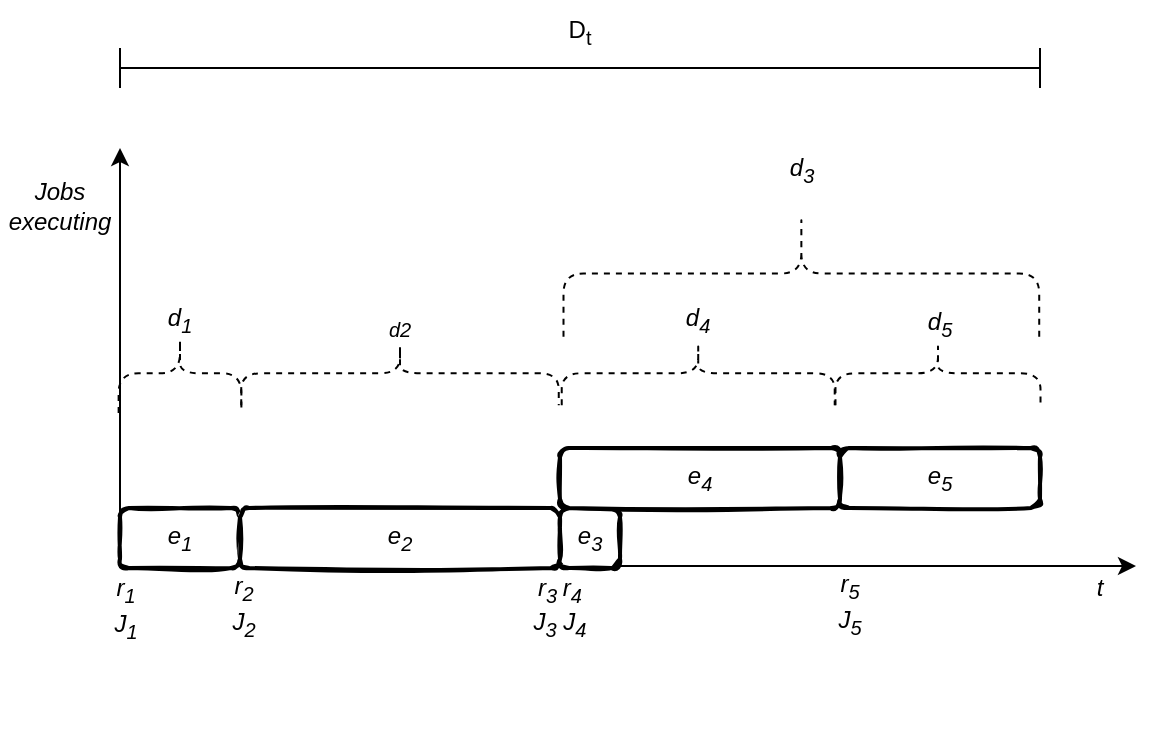 <mxfile version="17.1.3" type="github">
  <diagram id="WEfPkpSngBdoEiuaeqpp" name="Page-1">
    <mxGraphModel dx="782" dy="1589" grid="1" gridSize="10" guides="1" tooltips="1" connect="1" arrows="1" fold="1" page="1" pageScale="1" pageWidth="827" pageHeight="1169" math="0" shadow="0">
      <root>
        <mxCell id="0" />
        <mxCell id="1" parent="0" />
        <mxCell id="TlXfZ2SNmpPf8gCx45ni-1" value="" style="shape=crossbar;whiteSpace=wrap;html=1;rounded=1;" parent="1" vertex="1">
          <mxGeometry x="220" width="460" height="20" as="geometry" />
        </mxCell>
        <mxCell id="TlXfZ2SNmpPf8gCx45ni-2" value="e&lt;sub&gt;1&lt;/sub&gt;" style="rounded=1;whiteSpace=wrap;html=1;strokeWidth=2;fillWeight=4;hachureGap=8;hachureAngle=45;sketch=1;fontStyle=2" parent="1" vertex="1">
          <mxGeometry x="220" y="230" width="60" height="30" as="geometry" />
        </mxCell>
        <mxCell id="TlXfZ2SNmpPf8gCx45ni-3" value="e&lt;sub&gt;2&lt;/sub&gt;" style="rounded=1;whiteSpace=wrap;html=1;strokeWidth=2;fillWeight=4;hachureGap=8;hachureAngle=45;sketch=1;fontStyle=2" parent="1" vertex="1">
          <mxGeometry x="280" y="230" width="160" height="30" as="geometry" />
        </mxCell>
        <mxCell id="TlXfZ2SNmpPf8gCx45ni-4" value="e&lt;sub&gt;3&lt;/sub&gt;" style="rounded=1;whiteSpace=wrap;html=1;strokeWidth=2;fillWeight=4;hachureGap=8;hachureAngle=45;sketch=1;fontStyle=2" parent="1" vertex="1">
          <mxGeometry x="440" y="230" width="30" height="30" as="geometry" />
        </mxCell>
        <mxCell id="TlXfZ2SNmpPf8gCx45ni-5" value="e&lt;sub&gt;4&lt;/sub&gt;" style="rounded=1;whiteSpace=wrap;html=1;strokeWidth=2;fillWeight=4;hachureGap=8;hachureAngle=45;sketch=1;fontStyle=2" parent="1" vertex="1">
          <mxGeometry x="440" y="200" width="140" height="30" as="geometry" />
        </mxCell>
        <mxCell id="TlXfZ2SNmpPf8gCx45ni-6" value="e&lt;sub&gt;5&lt;/sub&gt;" style="rounded=1;whiteSpace=wrap;html=1;strokeWidth=2;fillWeight=4;hachureGap=8;hachureAngle=45;sketch=1;fontStyle=2" parent="1" vertex="1">
          <mxGeometry x="580" y="200" width="100" height="30" as="geometry" />
        </mxCell>
        <mxCell id="TlXfZ2SNmpPf8gCx45ni-7" value="" style="line;strokeWidth=2;html=1;perimeter=backbonePerimeter;points=[];outlineConnect=0;gradientColor=#ffffff;strokeColor=none;" parent="1" vertex="1">
          <mxGeometry x="470" y="253" width="210" height="10" as="geometry" />
        </mxCell>
        <mxCell id="TlXfZ2SNmpPf8gCx45ni-9" value="r&lt;sub&gt;1&lt;br&gt;&lt;/sub&gt;J&lt;sub&gt;1&lt;/sub&gt;" style="text;html=1;strokeColor=none;fillColor=none;align=center;verticalAlign=middle;whiteSpace=wrap;rounded=0;fontStyle=2" parent="1" vertex="1">
          <mxGeometry x="193" y="265" width="60" height="30" as="geometry" />
        </mxCell>
        <mxCell id="TlXfZ2SNmpPf8gCx45ni-10" value="r&lt;sub&gt;2&lt;br&gt;&lt;/sub&gt;J&lt;sub&gt;2&lt;/sub&gt;" style="text;html=1;strokeColor=none;fillColor=none;align=center;verticalAlign=middle;whiteSpace=wrap;rounded=0;fontStyle=2" parent="1" vertex="1">
          <mxGeometry x="252" y="264" width="60" height="30" as="geometry" />
        </mxCell>
        <mxCell id="TlXfZ2SNmpPf8gCx45ni-11" value="&lt;div&gt;r&lt;sub&gt;3 &lt;/sub&gt;r&lt;sub&gt;4&lt;/sub&gt;&lt;br&gt;&lt;/div&gt;&lt;div&gt;J&lt;sub&gt;3&lt;/sub&gt; J&lt;sub&gt;4&lt;/sub&gt;&lt;br&gt;&lt;/div&gt;&lt;div&gt;&lt;br&gt;&lt;/div&gt;&lt;div&gt;&lt;sub&gt;&lt;br&gt;&lt;/sub&gt;&lt;/div&gt;&lt;div&gt;&lt;br&gt;&lt;/div&gt;" style="text;html=1;strokeColor=none;fillColor=none;align=center;verticalAlign=middle;whiteSpace=wrap;rounded=0;fontStyle=2" parent="1" vertex="1">
          <mxGeometry x="410" y="265" width="60" height="75" as="geometry" />
        </mxCell>
        <mxCell id="TlXfZ2SNmpPf8gCx45ni-13" value="r&lt;sub&gt;5&lt;br&gt;&lt;/sub&gt;J&lt;sub&gt;5&lt;/sub&gt;" style="text;html=1;strokeColor=none;fillColor=none;align=center;verticalAlign=middle;whiteSpace=wrap;rounded=0;fontStyle=2" parent="1" vertex="1">
          <mxGeometry x="555" y="263" width="60" height="30" as="geometry" />
        </mxCell>
        <mxCell id="TlXfZ2SNmpPf8gCx45ni-21" value="&lt;i&gt;d&lt;sub&gt;1&lt;/sub&gt;&lt;/i&gt;" style="text;html=1;strokeColor=none;fillColor=none;align=center;verticalAlign=middle;whiteSpace=wrap;rounded=0;dashed=1;" parent="1" vertex="1">
          <mxGeometry x="220" y="120.63" width="60" height="30" as="geometry" />
        </mxCell>
        <mxCell id="TlXfZ2SNmpPf8gCx45ni-22" value="&lt;i&gt;&lt;sub&gt;d2&lt;/sub&gt;&lt;/i&gt;" style="text;html=1;strokeColor=none;fillColor=none;align=center;verticalAlign=middle;whiteSpace=wrap;rounded=0;dashed=1;" parent="1" vertex="1">
          <mxGeometry x="330" y="123.21" width="60" height="30" as="geometry" />
        </mxCell>
        <mxCell id="TlXfZ2SNmpPf8gCx45ni-23" value="d&lt;sub&gt;4&lt;/sub&gt;" style="text;html=1;strokeColor=none;fillColor=none;align=center;verticalAlign=middle;whiteSpace=wrap;rounded=0;dashed=1;fontStyle=2" parent="1" vertex="1">
          <mxGeometry x="484.11" y="120.63" width="50" height="30" as="geometry" />
        </mxCell>
        <mxCell id="TlXfZ2SNmpPf8gCx45ni-27" value="d&lt;sub&gt;5&lt;/sub&gt;" style="text;html=1;strokeColor=none;fillColor=none;align=center;verticalAlign=middle;whiteSpace=wrap;rounded=0;dashed=1;fontStyle=2" parent="1" vertex="1">
          <mxGeometry x="605" y="123.21" width="50" height="30" as="geometry" />
        </mxCell>
        <mxCell id="TlXfZ2SNmpPf8gCx45ni-30" value="d&lt;sub&gt;3&lt;/sub&gt;" style="text;html=1;strokeColor=none;fillColor=none;align=center;verticalAlign=middle;whiteSpace=wrap;rounded=0;dashed=1;fontStyle=2" parent="1" vertex="1">
          <mxGeometry x="530.68" y="50" width="60" height="22.71" as="geometry" />
        </mxCell>
        <mxCell id="TlXfZ2SNmpPf8gCx45ni-32" value="D&lt;sub&gt;t&lt;/sub&gt;" style="text;html=1;strokeColor=none;fillColor=none;align=center;verticalAlign=middle;whiteSpace=wrap;rounded=0;dashed=1;" parent="1" vertex="1">
          <mxGeometry x="405" y="-23.18" width="90" height="30" as="geometry" />
        </mxCell>
        <mxCell id="TlXfZ2SNmpPf8gCx45ni-33" value="" style="shape=curlyBracket;whiteSpace=wrap;html=1;rounded=1;flipH=1;dashed=1;strokeWidth=1;gradientColor=#ffffff;rotation=-90;" parent="1" vertex="1">
          <mxGeometry x="230.17" y="131.95" width="39.66" height="61.37" as="geometry" />
        </mxCell>
        <mxCell id="TlXfZ2SNmpPf8gCx45ni-34" value="" style="shape=curlyBracket;whiteSpace=wrap;html=1;rounded=1;flipH=1;dashed=1;strokeWidth=1;gradientColor=#ffffff;rotation=-90;" parent="1" vertex="1">
          <mxGeometry x="344" y="83.26" width="32" height="158.76" as="geometry" />
        </mxCell>
        <mxCell id="TlXfZ2SNmpPf8gCx45ni-35" value="" style="shape=curlyBracket;whiteSpace=wrap;html=1;rounded=1;flipH=1;dashed=1;strokeWidth=1;gradientColor=#ffffff;rotation=-90;" parent="1" vertex="1">
          <mxGeometry x="493.11" y="94.38" width="32" height="136.49" as="geometry" />
        </mxCell>
        <mxCell id="TlXfZ2SNmpPf8gCx45ni-36" value="" style="shape=curlyBracket;whiteSpace=wrap;html=1;rounded=1;flipH=1;dashed=1;strokeWidth=1;gradientColor=#ffffff;rotation=-90;" parent="1" vertex="1">
          <mxGeometry x="613" y="111.38" width="32" height="102.51" as="geometry" />
        </mxCell>
        <mxCell id="TlXfZ2SNmpPf8gCx45ni-37" value="" style="shape=curlyBracket;whiteSpace=wrap;html=1;rounded=1;flipH=1;dashed=1;strokeWidth=1;gradientColor=#ffffff;rotation=-90;fontStyle=2" parent="1" vertex="1">
          <mxGeometry x="529.01" y="-6.19" width="63.34" height="237.86" as="geometry" />
        </mxCell>
        <mxCell id="TlXfZ2SNmpPf8gCx45ni-39" value="" style="endArrow=classic;html=1;rounded=0;exitX=1;exitY=1;exitDx=0;exitDy=0;" parent="1" edge="1">
          <mxGeometry width="50" height="50" relative="1" as="geometry">
            <mxPoint x="468" y="259" as="sourcePoint" />
            <mxPoint x="728" y="259" as="targetPoint" />
          </mxGeometry>
        </mxCell>
        <mxCell id="TlXfZ2SNmpPf8gCx45ni-40" value="&lt;i&gt;t&lt;/i&gt;" style="text;html=1;strokeColor=none;fillColor=none;align=center;verticalAlign=middle;whiteSpace=wrap;rounded=0;dashed=1;" parent="1" vertex="1">
          <mxGeometry x="680" y="260" width="60" height="20" as="geometry" />
        </mxCell>
        <mxCell id="-1S_ykNe3HPQFk9cWpex-1" value="" style="endArrow=classic;html=1;rounded=0;exitX=0;exitY=1;exitDx=0;exitDy=0;" edge="1" parent="1" source="TlXfZ2SNmpPf8gCx45ni-2">
          <mxGeometry width="50" height="50" relative="1" as="geometry">
            <mxPoint x="370" y="160" as="sourcePoint" />
            <mxPoint x="220" y="50" as="targetPoint" />
          </mxGeometry>
        </mxCell>
        <mxCell id="-1S_ykNe3HPQFk9cWpex-3" value="&lt;i&gt;Jobs executing&lt;/i&gt;" style="text;html=1;strokeColor=none;fillColor=none;align=center;verticalAlign=middle;whiteSpace=wrap;rounded=0;" vertex="1" parent="1">
          <mxGeometry x="160" y="64.38" width="60" height="30" as="geometry" />
        </mxCell>
      </root>
    </mxGraphModel>
  </diagram>
</mxfile>
